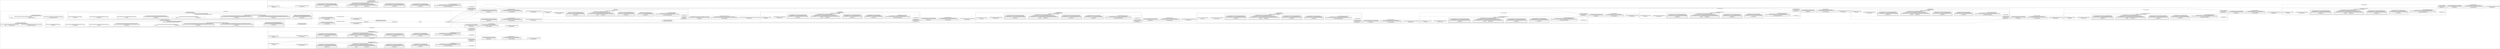 digraph {
    rankdir=LR
    subgraph cluster_0 {
        label = ""
        subgraph cluster_1 {
            label = "Load Datastore snapshot"
            subgraph cluster_2 {
                label = "Load Datastore snapshot/Get export file patterns"
                subgraph cluster_3 {
                    label = "Load Datastore snapshot/Get export file patterns/Read(CreateSource)"
                    4 [label="Impulse"]
                    subgraph cluster_5 {
                        label = "Load Datastore snapshot/Get export file patterns/Read(CreateSource)/ParDo(OutputSingleSource)"
                        6 [label="ParMultiDo(OutputSingleSource)"]
                        4 -> 6 [style=solid label=""]
                    }
                    subgraph cluster_7 {
                        label = "Load Datastore snapshot/Get export file patterns/Read(CreateSource)/ParDo(BoundedSourceAsSDFWrapper)"
                        8 [label="ParMultiDo(BoundedSourceAsSDFWrapper)"]
                        6 -> 8 [style=solid label=""]
                    }
                }
            }
            subgraph cluster_9 {
                label = "Load Datastore snapshot/Find export files"
                subgraph cluster_10 {
                    label = "Load Datastore snapshot/Find export files/FileIO.MatchAll"
                    subgraph cluster_11 {
                        label = "Load Datastore snapshot/Find export files/FileIO.MatchAll/Match filepatterns"
                        12 [label="ParMultiDo(Match)"]
                        8 -> 12 [style=solid label=""]
                    }
                    subgraph cluster_13 {
                        label = "Load Datastore snapshot/Find export files/FileIO.MatchAll/Reshuffle.ViaRandomKey"
                        subgraph cluster_14 {
                            label = "Load Datastore snapshot/Find export files/FileIO.MatchAll/Reshuffle.ViaRandomKey/Pair with random key"
                            15 [label="ParMultiDo(AssignShard)"]
                            12 -> 15 [style=solid label=""]
                        }
                        subgraph cluster_16 {
                            label = "Load Datastore snapshot/Find export files/FileIO.MatchAll/Reshuffle.ViaRandomKey/Reshuffle"
                            subgraph cluster_17 {
                                label = "Load Datastore snapshot/Find export files/FileIO.MatchAll/Reshuffle.ViaRandomKey/Reshuffle/Window.Into()"
                                18 [label="Window.Assign"]
                                15 -> 18 [style=solid label=""]
                            }
                            subgraph cluster_19 {
                                label = "Load Datastore snapshot/Find export files/FileIO.MatchAll/Reshuffle.ViaRandomKey/Reshuffle/ReifyOriginalTimestamps"
                                subgraph cluster_20 {
                                    label = "Load Datastore snapshot/Find export files/FileIO.MatchAll/Reshuffle.ViaRandomKey/Reshuffle/ReifyOriginalTimestamps/ParDo(Anonymous)"
                                    21 [label="ParMultiDo(Anonymous)"]
                                    18 -> 21 [style=solid label=""]
                                }
                            }
                            22 [label="GroupByKey"]
                            21 -> 22 [style=solid label=""]
                            subgraph cluster_23 {
                                label = "Load Datastore snapshot/Find export files/FileIO.MatchAll/Reshuffle.ViaRandomKey/Reshuffle/ExpandIterable"
                                24 [label="ParMultiDo(Anonymous)"]
                                22 -> 24 [style=solid label=""]
                            }
                            subgraph cluster_25 {
                                label = "Load Datastore snapshot/Find export files/FileIO.MatchAll/Reshuffle.ViaRandomKey/Reshuffle/RestoreOriginalTimestamps"
                                subgraph cluster_26 {
                                    label = "Load Datastore snapshot/Find export files/FileIO.MatchAll/Reshuffle.ViaRandomKey/Reshuffle/RestoreOriginalTimestamps/ReifyTimestamps.RemoveWildcard"
                                    subgraph cluster_27 {
                                        label = "Load Datastore snapshot/Find export files/FileIO.MatchAll/Reshuffle.ViaRandomKey/Reshuffle/RestoreOriginalTimestamps/ReifyTimestamps.RemoveWildcard/ParDo(Anonymous)"
                                        28 [label="ParMultiDo(Anonymous)"]
                                        24 -> 28 [style=solid label=""]
                                    }
                                }
                                subgraph cluster_29 {
                                    label = "Load Datastore snapshot/Find export files/FileIO.MatchAll/Reshuffle.ViaRandomKey/Reshuffle/RestoreOriginalTimestamps/Reify.ExtractTimestampsFromValues"
                                    subgraph cluster_30 {
                                        label = "Load Datastore snapshot/Find export files/FileIO.MatchAll/Reshuffle.ViaRandomKey/Reshuffle/RestoreOriginalTimestamps/Reify.ExtractTimestampsFromValues/ParDo(Anonymous)"
                                        31 [label="ParMultiDo(Anonymous)"]
                                        28 -> 31 [style=solid label=""]
                                    }
                                }
                            }
                        }
                        subgraph cluster_32 {
                            label = "Load Datastore snapshot/Find export files/FileIO.MatchAll/Reshuffle.ViaRandomKey/Values"
                            subgraph cluster_33 {
                                label = "Load Datastore snapshot/Find export files/FileIO.MatchAll/Reshuffle.ViaRandomKey/Values/Values"
                                subgraph cluster_34 {
                                    label = "Load Datastore snapshot/Find export files/FileIO.MatchAll/Reshuffle.ViaRandomKey/Values/Values/Map"
                                    35 [label="ParMultiDo(Anonymous)"]
                                    31 -> 35 [style=solid label=""]
                                }
                            }
                        }
                    }
                }
            }
            subgraph cluster_36 {
                label = "Load Datastore snapshot/Load export data"
                subgraph cluster_37 {
                    label = "Load Datastore snapshot/Load export data/FileIO.ReadMatches"
                    subgraph cluster_38 {
                        label = "Load Datastore snapshot/Load export data/FileIO.ReadMatches/ParDo(ToReadableFile)"
                        39 [label="ParMultiDo(ToReadableFile)"]
                        35 -> 39 [style=solid label=""]
                    }
                }
                subgraph cluster_40 {
                    label = "Load Datastore snapshot/Load export data/BackupFileReader"
                    41 [label="ParMultiDo(BackupFileReader)"]
                    39 -> 41 [style=solid label=""]
                }
            }
            subgraph cluster_42 {
                label = "Load Datastore snapshot/Get commitlog file patterns"
                subgraph cluster_43 {
                    label = "Load Datastore snapshot/Get commitlog file patterns/Read(CreateSource)"
                    44 [label="Impulse"]
                    subgraph cluster_45 {
                        label = "Load Datastore snapshot/Get commitlog file patterns/Read(CreateSource)/ParDo(OutputSingleSource)"
                        46 [label="ParMultiDo(OutputSingleSource)"]
                        44 -> 46 [style=solid label=""]
                    }
                    subgraph cluster_47 {
                        label = "Load Datastore snapshot/Get commitlog file patterns/Read(CreateSource)/ParDo(BoundedSourceAsSDFWrapper)"
                        48 [label="ParMultiDo(BoundedSourceAsSDFWrapper)"]
                        46 -> 48 [style=solid label=""]
                    }
                }
            }
            subgraph cluster_49 {
                label = "Load Datastore snapshot/Find commitlog files"
                subgraph cluster_50 {
                    label = "Load Datastore snapshot/Find commitlog files/FileIO.MatchAll"
                    subgraph cluster_51 {
                        label = "Load Datastore snapshot/Find commitlog files/FileIO.MatchAll/Match filepatterns"
                        52 [label="ParMultiDo(Match)"]
                        48 -> 52 [style=solid label=""]
                    }
                    subgraph cluster_53 {
                        label = "Load Datastore snapshot/Find commitlog files/FileIO.MatchAll/Reshuffle.ViaRandomKey"
                        subgraph cluster_54 {
                            label = "Load Datastore snapshot/Find commitlog files/FileIO.MatchAll/Reshuffle.ViaRandomKey/Pair with random key"
                            55 [label="ParMultiDo(AssignShard)"]
                            52 -> 55 [style=solid label=""]
                        }
                        subgraph cluster_56 {
                            label = "Load Datastore snapshot/Find commitlog files/FileIO.MatchAll/Reshuffle.ViaRandomKey/Reshuffle"
                            subgraph cluster_57 {
                                label = "Load Datastore snapshot/Find commitlog files/FileIO.MatchAll/Reshuffle.ViaRandomKey/Reshuffle/Window.Into()"
                                58 [label="Window.Assign"]
                                55 -> 58 [style=solid label=""]
                            }
                            subgraph cluster_59 {
                                label = "Load Datastore snapshot/Find commitlog files/FileIO.MatchAll/Reshuffle.ViaRandomKey/Reshuffle/ReifyOriginalTimestamps"
                                subgraph cluster_60 {
                                    label = "Load Datastore snapshot/Find commitlog files/FileIO.MatchAll/Reshuffle.ViaRandomKey/Reshuffle/ReifyOriginalTimestamps/ParDo(Anonymous)"
                                    61 [label="ParMultiDo(Anonymous)"]
                                    58 -> 61 [style=solid label=""]
                                }
                            }
                            62 [label="GroupByKey"]
                            61 -> 62 [style=solid label=""]
                            subgraph cluster_63 {
                                label = "Load Datastore snapshot/Find commitlog files/FileIO.MatchAll/Reshuffle.ViaRandomKey/Reshuffle/ExpandIterable"
                                64 [label="ParMultiDo(Anonymous)"]
                                62 -> 64 [style=solid label=""]
                            }
                            subgraph cluster_65 {
                                label = "Load Datastore snapshot/Find commitlog files/FileIO.MatchAll/Reshuffle.ViaRandomKey/Reshuffle/RestoreOriginalTimestamps"
                                subgraph cluster_66 {
                                    label = "Load Datastore snapshot/Find commitlog files/FileIO.MatchAll/Reshuffle.ViaRandomKey/Reshuffle/RestoreOriginalTimestamps/ReifyTimestamps.RemoveWildcard"
                                    subgraph cluster_67 {
                                        label = "Load Datastore snapshot/Find commitlog files/FileIO.MatchAll/Reshuffle.ViaRandomKey/Reshuffle/RestoreOriginalTimestamps/ReifyTimestamps.RemoveWildcard/ParDo(Anonymous)"
                                        68 [label="ParMultiDo(Anonymous)"]
                                        64 -> 68 [style=solid label=""]
                                    }
                                }
                                subgraph cluster_69 {
                                    label = "Load Datastore snapshot/Find commitlog files/FileIO.MatchAll/Reshuffle.ViaRandomKey/Reshuffle/RestoreOriginalTimestamps/Reify.ExtractTimestampsFromValues"
                                    subgraph cluster_70 {
                                        label = "Load Datastore snapshot/Find commitlog files/FileIO.MatchAll/Reshuffle.ViaRandomKey/Reshuffle/RestoreOriginalTimestamps/Reify.ExtractTimestampsFromValues/ParDo(Anonymous)"
                                        71 [label="ParMultiDo(Anonymous)"]
                                        68 -> 71 [style=solid label=""]
                                    }
                                }
                            }
                        }
                        subgraph cluster_72 {
                            label = "Load Datastore snapshot/Find commitlog files/FileIO.MatchAll/Reshuffle.ViaRandomKey/Values"
                            subgraph cluster_73 {
                                label = "Load Datastore snapshot/Find commitlog files/FileIO.MatchAll/Reshuffle.ViaRandomKey/Values/Values"
                                subgraph cluster_74 {
                                    label = "Load Datastore snapshot/Find commitlog files/FileIO.MatchAll/Reshuffle.ViaRandomKey/Values/Values/Map"
                                    75 [label="ParMultiDo(Anonymous)"]
                                    71 -> 75 [style=solid label=""]
                                }
                            }
                        }
                    }
                }
            }
            subgraph cluster_76 {
                label = "Load Datastore snapshot/Filter commitLog by time"
                77 [label="ParMultiDo(FilterCommitLogFileByTime)"]
                75 -> 77 [style=solid label=""]
            }
            subgraph cluster_78 {
                label = "Load Datastore snapshot/Load commitlog data"
                subgraph cluster_79 {
                    label = "Load Datastore snapshot/Load commitlog data/FileIO.ReadMatches"
                    subgraph cluster_80 {
                        label = "Load Datastore snapshot/Load commitlog data/FileIO.ReadMatches/ParDo(ToReadableFile)"
                        81 [label="ParMultiDo(ToReadableFile)"]
                        77 -> 81 [style=solid label=""]
                    }
                }
                subgraph cluster_82 {
                    label = "Load Datastore snapshot/Load commitlog data/BackupFileReader"
                    83 [label="ParMultiDo(BackupFileReader)"]
                    81 -> 83 [style=solid label=""]
                }
            }
            84 [label="Flatten.PCollections"]
            41 -> 84 [style=solid label=""]
            83 -> 84 [style=solid label=""]
            subgraph cluster_85 {
                label = "Load Datastore snapshot/Key entities by Datastore Keys"
                subgraph cluster_86 {
                    label = "Load Datastore snapshot/Key entities by Datastore Keys/Map"
                    87 [label="ParMultiDo(Anonymous)"]
                    84 -> 87 [style=solid label=""]
                }
            }
            88 [label="GroupByKey"]
            87 -> 88 [style=solid label=""]
            89 [label="ParMultiDo(Anonymous)"]
            88 -> 89 [style=solid label=""]
        }
        subgraph cluster_90 {
            label = "Write to sql: Transforms:Registry"
            subgraph cluster_91 {
                label = "Write to sql: Transforms:Registry/Shard data for Transforms:Registry"
                subgraph cluster_92 {
                    label = "Write to sql: Transforms:Registry/Shard data for Transforms:Registry/Map"
                    93 [label="ParMultiDo(Anonymous)"]
                    89 -> 93 [style=solid label=""]
                }
            }
            subgraph cluster_94 {
                label = "Write to sql: Transforms:Registry/Batch output by shard Transforms:Registry"
                subgraph cluster_95 {
                    label = "Write to sql: Transforms:Registry/Batch output by shard Transforms:Registry/ParDo(GroupIntoBatches)"
                    96 [label="ParMultiDo(GroupIntoBatches)"]
                    93 -> 96 [style=solid label=""]
                }
            }
            subgraph cluster_97 {
                label = "Write to sql: Transforms:Registry/Write in batch for Transforms:Registry"
                98 [label="ParMultiDo(SqlBatchWriter)"]
                96 -> 98 [style=solid label=""]
            }
        }
        subgraph cluster_99 {
            label = "Wait on Transforms:Registry"
            subgraph cluster_100 {
                label = "Wait on Transforms:Registry/To wait view 0"
                subgraph cluster_101 {
                    label = "Wait on Transforms:Registry/To wait view 0/Window.Into()"
                    102 [label="Flatten.PCollections"]
                    98 -> 102 [style=solid label=""]
                }
                subgraph cluster_103 {
                    label = "Wait on Transforms:Registry/To wait view 0/ParDo(CollectWindows)"
                    104 [label="ParMultiDo(CollectWindows)"]
                    102 -> 104 [style=solid label=""]
                }
                subgraph cluster_105 {
                    label = "Wait on Transforms:Registry/To wait view 0/Sample.Any"
                    subgraph cluster_106 {
                        label = "Wait on Transforms:Registry/To wait view 0/Sample.Any/Combine.globally(SampleAny)"
                        subgraph cluster_107 {
                            label = "Wait on Transforms:Registry/To wait view 0/Sample.Any/Combine.globally(SampleAny)/WithKeys"
                            subgraph cluster_108 {
                                label = "Wait on Transforms:Registry/To wait view 0/Sample.Any/Combine.globally(SampleAny)/WithKeys/AddKeys"
                                subgraph cluster_109 {
                                    label = "Wait on Transforms:Registry/To wait view 0/Sample.Any/Combine.globally(SampleAny)/WithKeys/AddKeys/Map"
                                    110 [label="ParMultiDo(Anonymous)"]
                                    104 -> 110 [style=solid label=""]
                                }
                            }
                        }
                        subgraph cluster_111 {
                            label = "Wait on Transforms:Registry/To wait view 0/Sample.Any/Combine.globally(SampleAny)/Combine.perKey(SampleAny)"
                            112 [label="GroupByKey"]
                            110 -> 112 [style=solid label=""]
                            subgraph cluster_113 {
                                label = "Wait on Transforms:Registry/To wait view 0/Sample.Any/Combine.globally(SampleAny)/Combine.perKey(SampleAny)/Combine.GroupedValues"
                                subgraph cluster_114 {
                                    label = "Wait on Transforms:Registry/To wait view 0/Sample.Any/Combine.globally(SampleAny)/Combine.perKey(SampleAny)/Combine.GroupedValues/ParDo(Anonymous)"
                                    115 [label="ParMultiDo(Anonymous)"]
                                    112 -> 115 [style=solid label=""]
                                }
                            }
                        }
                        subgraph cluster_116 {
                            label = "Wait on Transforms:Registry/To wait view 0/Sample.Any/Combine.globally(SampleAny)/Values"
                            subgraph cluster_117 {
                                label = "Wait on Transforms:Registry/To wait view 0/Sample.Any/Combine.globally(SampleAny)/Values/Values"
                                subgraph cluster_118 {
                                    label = "Wait on Transforms:Registry/To wait view 0/Sample.Any/Combine.globally(SampleAny)/Values/Values/Map"
                                    119 [label="ParMultiDo(Anonymous)"]
                                    115 -> 119 [style=solid label=""]
                                }
                            }
                        }
                    }
                    subgraph cluster_120 {
                        label = "Wait on Transforms:Registry/To wait view 0/Sample.Any/Flatten.Iterables"
                        subgraph cluster_121 {
                            label = "Wait on Transforms:Registry/To wait view 0/Sample.Any/Flatten.Iterables/FlattenIterables"
                            subgraph cluster_122 {
                                label = "Wait on Transforms:Registry/To wait view 0/Sample.Any/Flatten.Iterables/FlattenIterables/FlatMap"
                                123 [label="ParMultiDo(Anonymous)"]
                                119 -> 123 [style=solid label=""]
                            }
                        }
                    }
                }
                subgraph cluster_124 {
                    label = "Wait on Transforms:Registry/To wait view 0/View.AsList"
                    subgraph cluster_125 {
                        label = "Wait on Transforms:Registry/To wait view 0/View.AsList/View.VoidKeyToMultimapMaterialization"
                        subgraph cluster_126 {
                            label = "Wait on Transforms:Registry/To wait view 0/View.AsList/View.VoidKeyToMultimapMaterialization/ParDo(VoidKeyToMultimapMaterialization)"
                            127 [label="ParMultiDo(VoidKeyToMultimapMaterialization)"]
                            123 -> 127 [style=solid label=""]
                        }
                    }
                    128 [label="View.CreatePCollectionView"]
                    127 -> 128 [style=solid label=""]
                }
            }
            subgraph cluster_129 {
                label = "Wait on Transforms:Registry/Wait"
                subgraph cluster_130 {
                    label = "Wait on Transforms:Registry/Wait/Map"
                    131 [label="ParMultiDo(Anonymous)"]
                    89 -> 131 [style=solid label=""]
                    127 -> 131 [style=dashed label=""]
                }
            }
        }
        subgraph cluster_132 {
            label = "Write to sql: Transforms:Registrar"
            subgraph cluster_133 {
                label = "Write to sql: Transforms:Registrar/Shard data for Transforms:Registrar"
                subgraph cluster_134 {
                    label = "Write to sql: Transforms:Registrar/Shard data for Transforms:Registrar/Map"
                    135 [label="ParMultiDo(Anonymous)"]
                    131 -> 135 [style=solid label=""]
                }
            }
            subgraph cluster_136 {
                label = "Write to sql: Transforms:Registrar/Batch output by shard Transforms:Registrar"
                subgraph cluster_137 {
                    label = "Write to sql: Transforms:Registrar/Batch output by shard Transforms:Registrar/ParDo(GroupIntoBatches)"
                    138 [label="ParMultiDo(GroupIntoBatches)"]
                    135 -> 138 [style=solid label=""]
                }
            }
            subgraph cluster_139 {
                label = "Write to sql: Transforms:Registrar/Write in batch for Transforms:Registrar"
                140 [label="ParMultiDo(SqlBatchWriter)"]
                138 -> 140 [style=solid label=""]
            }
        }
        subgraph cluster_141 {
            label = "Wait on Transforms:Registrar"
            subgraph cluster_142 {
                label = "Wait on Transforms:Registrar/To wait view 0"
                subgraph cluster_143 {
                    label = "Wait on Transforms:Registrar/To wait view 0/Window.Into()"
                    144 [label="Flatten.PCollections"]
                    140 -> 144 [style=solid label=""]
                }
                subgraph cluster_145 {
                    label = "Wait on Transforms:Registrar/To wait view 0/ParDo(CollectWindows)"
                    146 [label="ParMultiDo(CollectWindows)"]
                    144 -> 146 [style=solid label=""]
                }
                subgraph cluster_147 {
                    label = "Wait on Transforms:Registrar/To wait view 0/Sample.Any"
                    subgraph cluster_148 {
                        label = "Wait on Transforms:Registrar/To wait view 0/Sample.Any/Combine.globally(SampleAny)"
                        subgraph cluster_149 {
                            label = "Wait on Transforms:Registrar/To wait view 0/Sample.Any/Combine.globally(SampleAny)/WithKeys"
                            subgraph cluster_150 {
                                label = "Wait on Transforms:Registrar/To wait view 0/Sample.Any/Combine.globally(SampleAny)/WithKeys/AddKeys"
                                subgraph cluster_151 {
                                    label = "Wait on Transforms:Registrar/To wait view 0/Sample.Any/Combine.globally(SampleAny)/WithKeys/AddKeys/Map"
                                    152 [label="ParMultiDo(Anonymous)"]
                                    146 -> 152 [style=solid label=""]
                                }
                            }
                        }
                        subgraph cluster_153 {
                            label = "Wait on Transforms:Registrar/To wait view 0/Sample.Any/Combine.globally(SampleAny)/Combine.perKey(SampleAny)"
                            154 [label="GroupByKey"]
                            152 -> 154 [style=solid label=""]
                            subgraph cluster_155 {
                                label = "Wait on Transforms:Registrar/To wait view 0/Sample.Any/Combine.globally(SampleAny)/Combine.perKey(SampleAny)/Combine.GroupedValues"
                                subgraph cluster_156 {
                                    label = "Wait on Transforms:Registrar/To wait view 0/Sample.Any/Combine.globally(SampleAny)/Combine.perKey(SampleAny)/Combine.GroupedValues/ParDo(Anonymous)"
                                    157 [label="ParMultiDo(Anonymous)"]
                                    154 -> 157 [style=solid label=""]
                                }
                            }
                        }
                        subgraph cluster_158 {
                            label = "Wait on Transforms:Registrar/To wait view 0/Sample.Any/Combine.globally(SampleAny)/Values"
                            subgraph cluster_159 {
                                label = "Wait on Transforms:Registrar/To wait view 0/Sample.Any/Combine.globally(SampleAny)/Values/Values"
                                subgraph cluster_160 {
                                    label = "Wait on Transforms:Registrar/To wait view 0/Sample.Any/Combine.globally(SampleAny)/Values/Values/Map"
                                    161 [label="ParMultiDo(Anonymous)"]
                                    157 -> 161 [style=solid label=""]
                                }
                            }
                        }
                    }
                    subgraph cluster_162 {
                        label = "Wait on Transforms:Registrar/To wait view 0/Sample.Any/Flatten.Iterables"
                        subgraph cluster_163 {
                            label = "Wait on Transforms:Registrar/To wait view 0/Sample.Any/Flatten.Iterables/FlattenIterables"
                            subgraph cluster_164 {
                                label = "Wait on Transforms:Registrar/To wait view 0/Sample.Any/Flatten.Iterables/FlattenIterables/FlatMap"
                                165 [label="ParMultiDo(Anonymous)"]
                                161 -> 165 [style=solid label=""]
                            }
                        }
                    }
                }
                subgraph cluster_166 {
                    label = "Wait on Transforms:Registrar/To wait view 0/View.AsList"
                    subgraph cluster_167 {
                        label = "Wait on Transforms:Registrar/To wait view 0/View.AsList/View.VoidKeyToMultimapMaterialization"
                        subgraph cluster_168 {
                            label = "Wait on Transforms:Registrar/To wait view 0/View.AsList/View.VoidKeyToMultimapMaterialization/ParDo(VoidKeyToMultimapMaterialization)"
                            169 [label="ParMultiDo(VoidKeyToMultimapMaterialization)"]
                            165 -> 169 [style=solid label=""]
                        }
                    }
                    170 [label="View.CreatePCollectionView"]
                    169 -> 170 [style=solid label=""]
                }
            }
            subgraph cluster_171 {
                label = "Wait on Transforms:Registrar/Wait"
                subgraph cluster_172 {
                    label = "Wait on Transforms:Registrar/Wait/Map"
                    173 [label="ParMultiDo(Anonymous)"]
                    89 -> 173 [style=solid label=""]
                    169 -> 173 [style=dashed label=""]
                }
            }
        }
        subgraph cluster_174 {
            label = "Write to sql: Transforms:ContactResource"
            subgraph cluster_175 {
                label = "Write to sql: Transforms:ContactResource/Shard data for Transforms:ContactResource"
                subgraph cluster_176 {
                    label = "Write to sql: Transforms:ContactResource/Shard data for Transforms:ContactResource/Map"
                    177 [label="ParMultiDo(Anonymous)"]
                    173 -> 177 [style=solid label=""]
                }
            }
            subgraph cluster_178 {
                label = "Write to sql: Transforms:ContactResource/Batch output by shard Transforms:ContactResource"
                subgraph cluster_179 {
                    label = "Write to sql: Transforms:ContactResource/Batch output by shard Transforms:ContactResource/ParDo(GroupIntoBatches)"
                    180 [label="ParMultiDo(GroupIntoBatches)"]
                    177 -> 180 [style=solid label=""]
                }
            }
            subgraph cluster_181 {
                label = "Write to sql: Transforms:ContactResource/Write in batch for Transforms:ContactResource"
                182 [label="ParMultiDo(SqlBatchWriter)"]
                180 -> 182 [style=solid label=""]
            }
        }
        subgraph cluster_183 {
            label = "Wait on Transforms:ContactResource"
            subgraph cluster_184 {
                label = "Wait on Transforms:ContactResource/To wait view 0"
                subgraph cluster_185 {
                    label = "Wait on Transforms:ContactResource/To wait view 0/Window.Into()"
                    186 [label="Flatten.PCollections"]
                    182 -> 186 [style=solid label=""]
                }
                subgraph cluster_187 {
                    label = "Wait on Transforms:ContactResource/To wait view 0/ParDo(CollectWindows)"
                    188 [label="ParMultiDo(CollectWindows)"]
                    186 -> 188 [style=solid label=""]
                }
                subgraph cluster_189 {
                    label = "Wait on Transforms:ContactResource/To wait view 0/Sample.Any"
                    subgraph cluster_190 {
                        label = "Wait on Transforms:ContactResource/To wait view 0/Sample.Any/Combine.globally(SampleAny)"
                        subgraph cluster_191 {
                            label = "Wait on Transforms:ContactResource/To wait view 0/Sample.Any/Combine.globally(SampleAny)/WithKeys"
                            subgraph cluster_192 {
                                label = "Wait on Transforms:ContactResource/To wait view 0/Sample.Any/Combine.globally(SampleAny)/WithKeys/AddKeys"
                                subgraph cluster_193 {
                                    label = "Wait on Transforms:ContactResource/To wait view 0/Sample.Any/Combine.globally(SampleAny)/WithKeys/AddKeys/Map"
                                    194 [label="ParMultiDo(Anonymous)"]
                                    188 -> 194 [style=solid label=""]
                                }
                            }
                        }
                        subgraph cluster_195 {
                            label = "Wait on Transforms:ContactResource/To wait view 0/Sample.Any/Combine.globally(SampleAny)/Combine.perKey(SampleAny)"
                            196 [label="GroupByKey"]
                            194 -> 196 [style=solid label=""]
                            subgraph cluster_197 {
                                label = "Wait on Transforms:ContactResource/To wait view 0/Sample.Any/Combine.globally(SampleAny)/Combine.perKey(SampleAny)/Combine.GroupedValues"
                                subgraph cluster_198 {
                                    label = "Wait on Transforms:ContactResource/To wait view 0/Sample.Any/Combine.globally(SampleAny)/Combine.perKey(SampleAny)/Combine.GroupedValues/ParDo(Anonymous)"
                                    199 [label="ParMultiDo(Anonymous)"]
                                    196 -> 199 [style=solid label=""]
                                }
                            }
                        }
                        subgraph cluster_200 {
                            label = "Wait on Transforms:ContactResource/To wait view 0/Sample.Any/Combine.globally(SampleAny)/Values"
                            subgraph cluster_201 {
                                label = "Wait on Transforms:ContactResource/To wait view 0/Sample.Any/Combine.globally(SampleAny)/Values/Values"
                                subgraph cluster_202 {
                                    label = "Wait on Transforms:ContactResource/To wait view 0/Sample.Any/Combine.globally(SampleAny)/Values/Values/Map"
                                    203 [label="ParMultiDo(Anonymous)"]
                                    199 -> 203 [style=solid label=""]
                                }
                            }
                        }
                    }
                    subgraph cluster_204 {
                        label = "Wait on Transforms:ContactResource/To wait view 0/Sample.Any/Flatten.Iterables"
                        subgraph cluster_205 {
                            label = "Wait on Transforms:ContactResource/To wait view 0/Sample.Any/Flatten.Iterables/FlattenIterables"
                            subgraph cluster_206 {
                                label = "Wait on Transforms:ContactResource/To wait view 0/Sample.Any/Flatten.Iterables/FlattenIterables/FlatMap"
                                207 [label="ParMultiDo(Anonymous)"]
                                203 -> 207 [style=solid label=""]
                            }
                        }
                    }
                }
                subgraph cluster_208 {
                    label = "Wait on Transforms:ContactResource/To wait view 0/View.AsList"
                    subgraph cluster_209 {
                        label = "Wait on Transforms:ContactResource/To wait view 0/View.AsList/View.VoidKeyToMultimapMaterialization"
                        subgraph cluster_210 {
                            label = "Wait on Transforms:ContactResource/To wait view 0/View.AsList/View.VoidKeyToMultimapMaterialization/ParDo(VoidKeyToMultimapMaterialization)"
                            211 [label="ParMultiDo(VoidKeyToMultimapMaterialization)"]
                            207 -> 211 [style=solid label=""]
                        }
                    }
                    212 [label="View.CreatePCollectionView"]
                    211 -> 212 [style=solid label=""]
                }
            }
            subgraph cluster_213 {
                label = "Wait on Transforms:ContactResource/Wait"
                subgraph cluster_214 {
                    label = "Wait on Transforms:ContactResource/Wait/Map"
                    215 [label="ParMultiDo(Anonymous)"]
                    89 -> 215 [style=solid label=""]
                    211 -> 215 [style=dashed label=""]
                }
            }
        }
        subgraph cluster_216 {
            label = "Write to sql: Transforms:RegistrarContact"
            subgraph cluster_217 {
                label = "Write to sql: Transforms:RegistrarContact/Shard data for Transforms:RegistrarContact"
                subgraph cluster_218 {
                    label = "Write to sql: Transforms:RegistrarContact/Shard data for Transforms:RegistrarContact/Map"
                    219 [label="ParMultiDo(Anonymous)"]
                    215 -> 219 [style=solid label=""]
                }
            }
            subgraph cluster_220 {
                label = "Write to sql: Transforms:RegistrarContact/Batch output by shard Transforms:RegistrarContact"
                subgraph cluster_221 {
                    label = "Write to sql: Transforms:RegistrarContact/Batch output by shard Transforms:RegistrarContact/ParDo(GroupIntoBatches)"
                    222 [label="ParMultiDo(GroupIntoBatches)"]
                    219 -> 222 [style=solid label=""]
                }
            }
            subgraph cluster_223 {
                label = "Write to sql: Transforms:RegistrarContact/Write in batch for Transforms:RegistrarContact"
                224 [label="ParMultiDo(SqlBatchWriter)"]
                222 -> 224 [style=solid label=""]
            }
        }
        subgraph cluster_225 {
            label = "Remove circular foreign keys from DomainBase"
            226 [label="ParMultiDo(RemoveDomainBaseForeignKeys)"]
            89 -> 226 [style=solid label=""]
        }
        subgraph cluster_227 {
            label = "Wait on phase one"
            subgraph cluster_228 {
                label = "Wait on phase one/To wait view 0"
                subgraph cluster_229 {
                    label = "Wait on phase one/To wait view 0/Window.Into()"
                    230 [label="Flatten.PCollections"]
                    224 -> 230 [style=solid label=""]
                }
                subgraph cluster_231 {
                    label = "Wait on phase one/To wait view 0/ParDo(CollectWindows)"
                    232 [label="ParMultiDo(CollectWindows)"]
                    230 -> 232 [style=solid label=""]
                }
                subgraph cluster_233 {
                    label = "Wait on phase one/To wait view 0/Sample.Any"
                    subgraph cluster_234 {
                        label = "Wait on phase one/To wait view 0/Sample.Any/Combine.globally(SampleAny)"
                        subgraph cluster_235 {
                            label = "Wait on phase one/To wait view 0/Sample.Any/Combine.globally(SampleAny)/WithKeys"
                            subgraph cluster_236 {
                                label = "Wait on phase one/To wait view 0/Sample.Any/Combine.globally(SampleAny)/WithKeys/AddKeys"
                                subgraph cluster_237 {
                                    label = "Wait on phase one/To wait view 0/Sample.Any/Combine.globally(SampleAny)/WithKeys/AddKeys/Map"
                                    238 [label="ParMultiDo(Anonymous)"]
                                    232 -> 238 [style=solid label=""]
                                }
                            }
                        }
                        subgraph cluster_239 {
                            label = "Wait on phase one/To wait view 0/Sample.Any/Combine.globally(SampleAny)/Combine.perKey(SampleAny)"
                            240 [label="GroupByKey"]
                            238 -> 240 [style=solid label=""]
                            subgraph cluster_241 {
                                label = "Wait on phase one/To wait view 0/Sample.Any/Combine.globally(SampleAny)/Combine.perKey(SampleAny)/Combine.GroupedValues"
                                subgraph cluster_242 {
                                    label = "Wait on phase one/To wait view 0/Sample.Any/Combine.globally(SampleAny)/Combine.perKey(SampleAny)/Combine.GroupedValues/ParDo(Anonymous)"
                                    243 [label="ParMultiDo(Anonymous)"]
                                    240 -> 243 [style=solid label=""]
                                }
                            }
                        }
                        subgraph cluster_244 {
                            label = "Wait on phase one/To wait view 0/Sample.Any/Combine.globally(SampleAny)/Values"
                            subgraph cluster_245 {
                                label = "Wait on phase one/To wait view 0/Sample.Any/Combine.globally(SampleAny)/Values/Values"
                                subgraph cluster_246 {
                                    label = "Wait on phase one/To wait view 0/Sample.Any/Combine.globally(SampleAny)/Values/Values/Map"
                                    247 [label="ParMultiDo(Anonymous)"]
                                    243 -> 247 [style=solid label=""]
                                }
                            }
                        }
                    }
                    subgraph cluster_248 {
                        label = "Wait on phase one/To wait view 0/Sample.Any/Flatten.Iterables"
                        subgraph cluster_249 {
                            label = "Wait on phase one/To wait view 0/Sample.Any/Flatten.Iterables/FlattenIterables"
                            subgraph cluster_250 {
                                label = "Wait on phase one/To wait view 0/Sample.Any/Flatten.Iterables/FlattenIterables/FlatMap"
                                251 [label="ParMultiDo(Anonymous)"]
                                247 -> 251 [style=solid label=""]
                            }
                        }
                    }
                }
                subgraph cluster_252 {
                    label = "Wait on phase one/To wait view 0/View.AsList"
                    subgraph cluster_253 {
                        label = "Wait on phase one/To wait view 0/View.AsList/View.VoidKeyToMultimapMaterialization"
                        subgraph cluster_254 {
                            label = "Wait on phase one/To wait view 0/View.AsList/View.VoidKeyToMultimapMaterialization/ParDo(VoidKeyToMultimapMaterialization)"
                            255 [label="ParMultiDo(VoidKeyToMultimapMaterialization)"]
                            251 -> 255 [style=solid label=""]
                        }
                    }
                    256 [label="View.CreatePCollectionView"]
                    255 -> 256 [style=solid label=""]
                }
            }
            subgraph cluster_257 {
                label = "Wait on phase one/Wait"
                subgraph cluster_258 {
                    label = "Wait on phase one/Wait/Map"
                    259 [label="ParMultiDo(Anonymous)"]
                    226 -> 259 [style=solid label=""]
                    255 -> 259 [style=dashed label=""]
                }
            }
        }
        subgraph cluster_260 {
            label = "Write to sql: DomainBase without circular foreign keys"
            subgraph cluster_261 {
                label = "Write to sql: DomainBase without circular foreign keys/Shard data for DomainBase without circular foreign keys"
                subgraph cluster_262 {
                    label = "Write to sql: DomainBase without circular foreign keys/Shard data for DomainBase without circular foreign keys/Map"
                    263 [label="ParMultiDo(Anonymous)"]
                    259 -> 263 [style=solid label=""]
                }
            }
            subgraph cluster_264 {
                label = "Write to sql: DomainBase without circular foreign keys/Batch output by shard DomainBase without circular foreign keys"
                subgraph cluster_265 {
                    label = "Write to sql: DomainBase without circular foreign keys/Batch output by shard DomainBase without circular foreign keys/ParDo(GroupIntoBatches)"
                    266 [label="ParMultiDo(GroupIntoBatches)"]
                    263 -> 266 [style=solid label=""]
                }
            }
            subgraph cluster_267 {
                label = "Write to sql: DomainBase without circular foreign keys/Write in batch for DomainBase without circular foreign keys"
                268 [label="ParMultiDo(SqlBatchWriter)"]
                266 -> 268 [style=solid label=""]
            }
        }
        subgraph cluster_269 {
            label = "Wait on DomainBaseNoFkeys"
            subgraph cluster_270 {
                label = "Wait on DomainBaseNoFkeys/To wait view 0"
                subgraph cluster_271 {
                    label = "Wait on DomainBaseNoFkeys/To wait view 0/Window.Into()"
                    272 [label="Flatten.PCollections"]
                    268 -> 272 [style=solid label=""]
                }
                subgraph cluster_273 {
                    label = "Wait on DomainBaseNoFkeys/To wait view 0/ParDo(CollectWindows)"
                    274 [label="ParMultiDo(CollectWindows)"]
                    272 -> 274 [style=solid label=""]
                }
                subgraph cluster_275 {
                    label = "Wait on DomainBaseNoFkeys/To wait view 0/Sample.Any"
                    subgraph cluster_276 {
                        label = "Wait on DomainBaseNoFkeys/To wait view 0/Sample.Any/Combine.globally(SampleAny)"
                        subgraph cluster_277 {
                            label = "Wait on DomainBaseNoFkeys/To wait view 0/Sample.Any/Combine.globally(SampleAny)/WithKeys"
                            subgraph cluster_278 {
                                label = "Wait on DomainBaseNoFkeys/To wait view 0/Sample.Any/Combine.globally(SampleAny)/WithKeys/AddKeys"
                                subgraph cluster_279 {
                                    label = "Wait on DomainBaseNoFkeys/To wait view 0/Sample.Any/Combine.globally(SampleAny)/WithKeys/AddKeys/Map"
                                    280 [label="ParMultiDo(Anonymous)"]
                                    274 -> 280 [style=solid label=""]
                                }
                            }
                        }
                        subgraph cluster_281 {
                            label = "Wait on DomainBaseNoFkeys/To wait view 0/Sample.Any/Combine.globally(SampleAny)/Combine.perKey(SampleAny)"
                            282 [label="GroupByKey"]
                            280 -> 282 [style=solid label=""]
                            subgraph cluster_283 {
                                label = "Wait on DomainBaseNoFkeys/To wait view 0/Sample.Any/Combine.globally(SampleAny)/Combine.perKey(SampleAny)/Combine.GroupedValues"
                                subgraph cluster_284 {
                                    label = "Wait on DomainBaseNoFkeys/To wait view 0/Sample.Any/Combine.globally(SampleAny)/Combine.perKey(SampleAny)/Combine.GroupedValues/ParDo(Anonymous)"
                                    285 [label="ParMultiDo(Anonymous)"]
                                    282 -> 285 [style=solid label=""]
                                }
                            }
                        }
                        subgraph cluster_286 {
                            label = "Wait on DomainBaseNoFkeys/To wait view 0/Sample.Any/Combine.globally(SampleAny)/Values"
                            subgraph cluster_287 {
                                label = "Wait on DomainBaseNoFkeys/To wait view 0/Sample.Any/Combine.globally(SampleAny)/Values/Values"
                                subgraph cluster_288 {
                                    label = "Wait on DomainBaseNoFkeys/To wait view 0/Sample.Any/Combine.globally(SampleAny)/Values/Values/Map"
                                    289 [label="ParMultiDo(Anonymous)"]
                                    285 -> 289 [style=solid label=""]
                                }
                            }
                        }
                    }
                    subgraph cluster_290 {
                        label = "Wait on DomainBaseNoFkeys/To wait view 0/Sample.Any/Flatten.Iterables"
                        subgraph cluster_291 {
                            label = "Wait on DomainBaseNoFkeys/To wait view 0/Sample.Any/Flatten.Iterables/FlattenIterables"
                            subgraph cluster_292 {
                                label = "Wait on DomainBaseNoFkeys/To wait view 0/Sample.Any/Flatten.Iterables/FlattenIterables/FlatMap"
                                293 [label="ParMultiDo(Anonymous)"]
                                289 -> 293 [style=solid label=""]
                            }
                        }
                    }
                }
                subgraph cluster_294 {
                    label = "Wait on DomainBaseNoFkeys/To wait view 0/View.AsList"
                    subgraph cluster_295 {
                        label = "Wait on DomainBaseNoFkeys/To wait view 0/View.AsList/View.VoidKeyToMultimapMaterialization"
                        subgraph cluster_296 {
                            label = "Wait on DomainBaseNoFkeys/To wait view 0/View.AsList/View.VoidKeyToMultimapMaterialization/ParDo(VoidKeyToMultimapMaterialization)"
                            297 [label="ParMultiDo(VoidKeyToMultimapMaterialization)"]
                            293 -> 297 [style=solid label=""]
                        }
                    }
                    298 [label="View.CreatePCollectionView"]
                    297 -> 298 [style=solid label=""]
                }
            }
            subgraph cluster_299 {
                label = "Wait on DomainBaseNoFkeys/Wait"
                subgraph cluster_300 {
                    label = "Wait on DomainBaseNoFkeys/Wait/Map"
                    301 [label="ParMultiDo(Anonymous)"]
                    89 -> 301 [style=solid label=""]
                    297 -> 301 [style=dashed label=""]
                }
            }
        }
        subgraph cluster_302 {
            label = "Write to sql: Transforms:HostResource"
            subgraph cluster_303 {
                label = "Write to sql: Transforms:HostResource/Shard data for Transforms:HostResource"
                subgraph cluster_304 {
                    label = "Write to sql: Transforms:HostResource/Shard data for Transforms:HostResource/Map"
                    305 [label="ParMultiDo(Anonymous)"]
                    301 -> 305 [style=solid label=""]
                }
            }
            subgraph cluster_306 {
                label = "Write to sql: Transforms:HostResource/Batch output by shard Transforms:HostResource"
                subgraph cluster_307 {
                    label = "Write to sql: Transforms:HostResource/Batch output by shard Transforms:HostResource/ParDo(GroupIntoBatches)"
                    308 [label="ParMultiDo(GroupIntoBatches)"]
                    305 -> 308 [style=solid label=""]
                }
            }
            subgraph cluster_309 {
                label = "Write to sql: Transforms:HostResource/Write in batch for Transforms:HostResource"
                310 [label="ParMultiDo(SqlBatchWriter)"]
                308 -> 310 [style=solid label=""]
            }
        }
        subgraph cluster_311 {
            label = "Wait on Transforms:HostResource"
            subgraph cluster_312 {
                label = "Wait on Transforms:HostResource/To wait view 0"
                subgraph cluster_313 {
                    label = "Wait on Transforms:HostResource/To wait view 0/Window.Into()"
                    314 [label="Flatten.PCollections"]
                    310 -> 314 [style=solid label=""]
                }
                subgraph cluster_315 {
                    label = "Wait on Transforms:HostResource/To wait view 0/ParDo(CollectWindows)"
                    316 [label="ParMultiDo(CollectWindows)"]
                    314 -> 316 [style=solid label=""]
                }
                subgraph cluster_317 {
                    label = "Wait on Transforms:HostResource/To wait view 0/Sample.Any"
                    subgraph cluster_318 {
                        label = "Wait on Transforms:HostResource/To wait view 0/Sample.Any/Combine.globally(SampleAny)"
                        subgraph cluster_319 {
                            label = "Wait on Transforms:HostResource/To wait view 0/Sample.Any/Combine.globally(SampleAny)/WithKeys"
                            subgraph cluster_320 {
                                label = "Wait on Transforms:HostResource/To wait view 0/Sample.Any/Combine.globally(SampleAny)/WithKeys/AddKeys"
                                subgraph cluster_321 {
                                    label = "Wait on Transforms:HostResource/To wait view 0/Sample.Any/Combine.globally(SampleAny)/WithKeys/AddKeys/Map"
                                    322 [label="ParMultiDo(Anonymous)"]
                                    316 -> 322 [style=solid label=""]
                                }
                            }
                        }
                        subgraph cluster_323 {
                            label = "Wait on Transforms:HostResource/To wait view 0/Sample.Any/Combine.globally(SampleAny)/Combine.perKey(SampleAny)"
                            324 [label="GroupByKey"]
                            322 -> 324 [style=solid label=""]
                            subgraph cluster_325 {
                                label = "Wait on Transforms:HostResource/To wait view 0/Sample.Any/Combine.globally(SampleAny)/Combine.perKey(SampleAny)/Combine.GroupedValues"
                                subgraph cluster_326 {
                                    label = "Wait on Transforms:HostResource/To wait view 0/Sample.Any/Combine.globally(SampleAny)/Combine.perKey(SampleAny)/Combine.GroupedValues/ParDo(Anonymous)"
                                    327 [label="ParMultiDo(Anonymous)"]
                                    324 -> 327 [style=solid label=""]
                                }
                            }
                        }
                        subgraph cluster_328 {
                            label = "Wait on Transforms:HostResource/To wait view 0/Sample.Any/Combine.globally(SampleAny)/Values"
                            subgraph cluster_329 {
                                label = "Wait on Transforms:HostResource/To wait view 0/Sample.Any/Combine.globally(SampleAny)/Values/Values"
                                subgraph cluster_330 {
                                    label = "Wait on Transforms:HostResource/To wait view 0/Sample.Any/Combine.globally(SampleAny)/Values/Values/Map"
                                    331 [label="ParMultiDo(Anonymous)"]
                                    327 -> 331 [style=solid label=""]
                                }
                            }
                        }
                    }
                    subgraph cluster_332 {
                        label = "Wait on Transforms:HostResource/To wait view 0/Sample.Any/Flatten.Iterables"
                        subgraph cluster_333 {
                            label = "Wait on Transforms:HostResource/To wait view 0/Sample.Any/Flatten.Iterables/FlattenIterables"
                            subgraph cluster_334 {
                                label = "Wait on Transforms:HostResource/To wait view 0/Sample.Any/Flatten.Iterables/FlattenIterables/FlatMap"
                                335 [label="ParMultiDo(Anonymous)"]
                                331 -> 335 [style=solid label=""]
                            }
                        }
                    }
                }
                subgraph cluster_336 {
                    label = "Wait on Transforms:HostResource/To wait view 0/View.AsList"
                    subgraph cluster_337 {
                        label = "Wait on Transforms:HostResource/To wait view 0/View.AsList/View.VoidKeyToMultimapMaterialization"
                        subgraph cluster_338 {
                            label = "Wait on Transforms:HostResource/To wait view 0/View.AsList/View.VoidKeyToMultimapMaterialization/ParDo(VoidKeyToMultimapMaterialization)"
                            339 [label="ParMultiDo(VoidKeyToMultimapMaterialization)"]
                            335 -> 339 [style=solid label=""]
                        }
                    }
                    340 [label="View.CreatePCollectionView"]
                    339 -> 340 [style=solid label=""]
                }
            }
            subgraph cluster_341 {
                label = "Wait on Transforms:HostResource/Wait"
                subgraph cluster_342 {
                    label = "Wait on Transforms:HostResource/Wait/Map"
                    343 [label="ParMultiDo(Anonymous)"]
                    89 -> 343 [style=solid label=""]
                    339 -> 343 [style=dashed label=""]
                }
            }
        }
        subgraph cluster_344 {
            label = "Write to sql: Transforms:HistoryEntry"
            subgraph cluster_345 {
                label = "Write to sql: Transforms:HistoryEntry/Shard data for Transforms:HistoryEntry"
                subgraph cluster_346 {
                    label = "Write to sql: Transforms:HistoryEntry/Shard data for Transforms:HistoryEntry/Map"
                    347 [label="ParMultiDo(Anonymous)"]
                    343 -> 347 [style=solid label=""]
                }
            }
            subgraph cluster_348 {
                label = "Write to sql: Transforms:HistoryEntry/Batch output by shard Transforms:HistoryEntry"
                subgraph cluster_349 {
                    label = "Write to sql: Transforms:HistoryEntry/Batch output by shard Transforms:HistoryEntry/ParDo(GroupIntoBatches)"
                    350 [label="ParMultiDo(GroupIntoBatches)"]
                    347 -> 350 [style=solid label=""]
                }
            }
            subgraph cluster_351 {
                label = "Write to sql: Transforms:HistoryEntry/Write in batch for Transforms:HistoryEntry"
                352 [label="ParMultiDo(SqlBatchWriter)"]
                350 -> 352 [style=solid label=""]
            }
        }
        subgraph cluster_353 {
            label = "Wait on Transforms:HistoryEntry"
            subgraph cluster_354 {
                label = "Wait on Transforms:HistoryEntry/To wait view 0"
                subgraph cluster_355 {
                    label = "Wait on Transforms:HistoryEntry/To wait view 0/Window.Into()"
                    356 [label="Flatten.PCollections"]
                    352 -> 356 [style=solid label=""]
                }
                subgraph cluster_357 {
                    label = "Wait on Transforms:HistoryEntry/To wait view 0/ParDo(CollectWindows)"
                    358 [label="ParMultiDo(CollectWindows)"]
                    356 -> 358 [style=solid label=""]
                }
                subgraph cluster_359 {
                    label = "Wait on Transforms:HistoryEntry/To wait view 0/Sample.Any"
                    subgraph cluster_360 {
                        label = "Wait on Transforms:HistoryEntry/To wait view 0/Sample.Any/Combine.globally(SampleAny)"
                        subgraph cluster_361 {
                            label = "Wait on Transforms:HistoryEntry/To wait view 0/Sample.Any/Combine.globally(SampleAny)/WithKeys"
                            subgraph cluster_362 {
                                label = "Wait on Transforms:HistoryEntry/To wait view 0/Sample.Any/Combine.globally(SampleAny)/WithKeys/AddKeys"
                                subgraph cluster_363 {
                                    label = "Wait on Transforms:HistoryEntry/To wait view 0/Sample.Any/Combine.globally(SampleAny)/WithKeys/AddKeys/Map"
                                    364 [label="ParMultiDo(Anonymous)"]
                                    358 -> 364 [style=solid label=""]
                                }
                            }
                        }
                        subgraph cluster_365 {
                            label = "Wait on Transforms:HistoryEntry/To wait view 0/Sample.Any/Combine.globally(SampleAny)/Combine.perKey(SampleAny)"
                            366 [label="GroupByKey"]
                            364 -> 366 [style=solid label=""]
                            subgraph cluster_367 {
                                label = "Wait on Transforms:HistoryEntry/To wait view 0/Sample.Any/Combine.globally(SampleAny)/Combine.perKey(SampleAny)/Combine.GroupedValues"
                                subgraph cluster_368 {
                                    label = "Wait on Transforms:HistoryEntry/To wait view 0/Sample.Any/Combine.globally(SampleAny)/Combine.perKey(SampleAny)/Combine.GroupedValues/ParDo(Anonymous)"
                                    369 [label="ParMultiDo(Anonymous)"]
                                    366 -> 369 [style=solid label=""]
                                }
                            }
                        }
                        subgraph cluster_370 {
                            label = "Wait on Transforms:HistoryEntry/To wait view 0/Sample.Any/Combine.globally(SampleAny)/Values"
                            subgraph cluster_371 {
                                label = "Wait on Transforms:HistoryEntry/To wait view 0/Sample.Any/Combine.globally(SampleAny)/Values/Values"
                                subgraph cluster_372 {
                                    label = "Wait on Transforms:HistoryEntry/To wait view 0/Sample.Any/Combine.globally(SampleAny)/Values/Values/Map"
                                    373 [label="ParMultiDo(Anonymous)"]
                                    369 -> 373 [style=solid label=""]
                                }
                            }
                        }
                    }
                    subgraph cluster_374 {
                        label = "Wait on Transforms:HistoryEntry/To wait view 0/Sample.Any/Flatten.Iterables"
                        subgraph cluster_375 {
                            label = "Wait on Transforms:HistoryEntry/To wait view 0/Sample.Any/Flatten.Iterables/FlattenIterables"
                            subgraph cluster_376 {
                                label = "Wait on Transforms:HistoryEntry/To wait view 0/Sample.Any/Flatten.Iterables/FlattenIterables/FlatMap"
                                377 [label="ParMultiDo(Anonymous)"]
                                373 -> 377 [style=solid label=""]
                            }
                        }
                    }
                }
                subgraph cluster_378 {
                    label = "Wait on Transforms:HistoryEntry/To wait view 0/View.AsList"
                    subgraph cluster_379 {
                        label = "Wait on Transforms:HistoryEntry/To wait view 0/View.AsList/View.VoidKeyToMultimapMaterialization"
                        subgraph cluster_380 {
                            label = "Wait on Transforms:HistoryEntry/To wait view 0/View.AsList/View.VoidKeyToMultimapMaterialization/ParDo(VoidKeyToMultimapMaterialization)"
                            381 [label="ParMultiDo(VoidKeyToMultimapMaterialization)"]
                            377 -> 381 [style=solid label=""]
                        }
                    }
                    382 [label="View.CreatePCollectionView"]
                    381 -> 382 [style=solid label=""]
                }
            }
            subgraph cluster_383 {
                label = "Wait on Transforms:HistoryEntry/Wait"
                subgraph cluster_384 {
                    label = "Wait on Transforms:HistoryEntry/Wait/Map"
                    385 [label="ParMultiDo(Anonymous)"]
                    89 -> 385 [style=solid label=""]
                    381 -> 385 [style=dashed label=""]
                }
            }
        }
        subgraph cluster_386 {
            label = "Write to sql: Transforms:AllocationToken"
            subgraph cluster_387 {
                label = "Write to sql: Transforms:AllocationToken/Shard data for Transforms:AllocationToken"
                subgraph cluster_388 {
                    label = "Write to sql: Transforms:AllocationToken/Shard data for Transforms:AllocationToken/Map"
                    389 [label="ParMultiDo(Anonymous)"]
                    385 -> 389 [style=solid label=""]
                }
            }
            subgraph cluster_390 {
                label = "Write to sql: Transforms:AllocationToken/Batch output by shard Transforms:AllocationToken"
                subgraph cluster_391 {
                    label = "Write to sql: Transforms:AllocationToken/Batch output by shard Transforms:AllocationToken/ParDo(GroupIntoBatches)"
                    392 [label="ParMultiDo(GroupIntoBatches)"]
                    389 -> 392 [style=solid label=""]
                }
            }
            subgraph cluster_393 {
                label = "Write to sql: Transforms:AllocationToken/Write in batch for Transforms:AllocationToken"
                394 [label="ParMultiDo(SqlBatchWriter)"]
                392 -> 394 [style=solid label=""]
            }
        }
        subgraph cluster_395 {
            label = "Wait on Transforms:AllocationToken"
            subgraph cluster_396 {
                label = "Wait on Transforms:AllocationToken/To wait view 0"
                subgraph cluster_397 {
                    label = "Wait on Transforms:AllocationToken/To wait view 0/Window.Into()"
                    398 [label="Flatten.PCollections"]
                    394 -> 398 [style=solid label=""]
                }
                subgraph cluster_399 {
                    label = "Wait on Transforms:AllocationToken/To wait view 0/ParDo(CollectWindows)"
                    400 [label="ParMultiDo(CollectWindows)"]
                    398 -> 400 [style=solid label=""]
                }
                subgraph cluster_401 {
                    label = "Wait on Transforms:AllocationToken/To wait view 0/Sample.Any"
                    subgraph cluster_402 {
                        label = "Wait on Transforms:AllocationToken/To wait view 0/Sample.Any/Combine.globally(SampleAny)"
                        subgraph cluster_403 {
                            label = "Wait on Transforms:AllocationToken/To wait view 0/Sample.Any/Combine.globally(SampleAny)/WithKeys"
                            subgraph cluster_404 {
                                label = "Wait on Transforms:AllocationToken/To wait view 0/Sample.Any/Combine.globally(SampleAny)/WithKeys/AddKeys"
                                subgraph cluster_405 {
                                    label = "Wait on Transforms:AllocationToken/To wait view 0/Sample.Any/Combine.globally(SampleAny)/WithKeys/AddKeys/Map"
                                    406 [label="ParMultiDo(Anonymous)"]
                                    400 -> 406 [style=solid label=""]
                                }
                            }
                        }
                        subgraph cluster_407 {
                            label = "Wait on Transforms:AllocationToken/To wait view 0/Sample.Any/Combine.globally(SampleAny)/Combine.perKey(SampleAny)"
                            408 [label="GroupByKey"]
                            406 -> 408 [style=solid label=""]
                            subgraph cluster_409 {
                                label = "Wait on Transforms:AllocationToken/To wait view 0/Sample.Any/Combine.globally(SampleAny)/Combine.perKey(SampleAny)/Combine.GroupedValues"
                                subgraph cluster_410 {
                                    label = "Wait on Transforms:AllocationToken/To wait view 0/Sample.Any/Combine.globally(SampleAny)/Combine.perKey(SampleAny)/Combine.GroupedValues/ParDo(Anonymous)"
                                    411 [label="ParMultiDo(Anonymous)"]
                                    408 -> 411 [style=solid label=""]
                                }
                            }
                        }
                        subgraph cluster_412 {
                            label = "Wait on Transforms:AllocationToken/To wait view 0/Sample.Any/Combine.globally(SampleAny)/Values"
                            subgraph cluster_413 {
                                label = "Wait on Transforms:AllocationToken/To wait view 0/Sample.Any/Combine.globally(SampleAny)/Values/Values"
                                subgraph cluster_414 {
                                    label = "Wait on Transforms:AllocationToken/To wait view 0/Sample.Any/Combine.globally(SampleAny)/Values/Values/Map"
                                    415 [label="ParMultiDo(Anonymous)"]
                                    411 -> 415 [style=solid label=""]
                                }
                            }
                        }
                    }
                    subgraph cluster_416 {
                        label = "Wait on Transforms:AllocationToken/To wait view 0/Sample.Any/Flatten.Iterables"
                        subgraph cluster_417 {
                            label = "Wait on Transforms:AllocationToken/To wait view 0/Sample.Any/Flatten.Iterables/FlattenIterables"
                            subgraph cluster_418 {
                                label = "Wait on Transforms:AllocationToken/To wait view 0/Sample.Any/Flatten.Iterables/FlattenIterables/FlatMap"
                                419 [label="ParMultiDo(Anonymous)"]
                                415 -> 419 [style=solid label=""]
                            }
                        }
                    }
                }
                subgraph cluster_420 {
                    label = "Wait on Transforms:AllocationToken/To wait view 0/View.AsList"
                    subgraph cluster_421 {
                        label = "Wait on Transforms:AllocationToken/To wait view 0/View.AsList/View.VoidKeyToMultimapMaterialization"
                        subgraph cluster_422 {
                            label = "Wait on Transforms:AllocationToken/To wait view 0/View.AsList/View.VoidKeyToMultimapMaterialization/ParDo(VoidKeyToMultimapMaterialization)"
                            423 [label="ParMultiDo(VoidKeyToMultimapMaterialization)"]
                            419 -> 423 [style=solid label=""]
                        }
                    }
                    424 [label="View.CreatePCollectionView"]
                    423 -> 424 [style=solid label=""]
                }
            }
            subgraph cluster_425 {
                label = "Wait on Transforms:AllocationToken/Wait"
                subgraph cluster_426 {
                    label = "Wait on Transforms:AllocationToken/Wait/Map"
                    427 [label="ParMultiDo(Anonymous)"]
                    89 -> 427 [style=solid label=""]
                    423 -> 427 [style=dashed label=""]
                }
            }
        }
        subgraph cluster_428 {
            label = "Write to sql: Transforms:Recurring"
            subgraph cluster_429 {
                label = "Write to sql: Transforms:Recurring/Shard data for Transforms:Recurring"
                subgraph cluster_430 {
                    label = "Write to sql: Transforms:Recurring/Shard data for Transforms:Recurring/Map"
                    431 [label="ParMultiDo(Anonymous)"]
                    427 -> 431 [style=solid label=""]
                }
            }
            subgraph cluster_432 {
                label = "Write to sql: Transforms:Recurring/Batch output by shard Transforms:Recurring"
                subgraph cluster_433 {
                    label = "Write to sql: Transforms:Recurring/Batch output by shard Transforms:Recurring/ParDo(GroupIntoBatches)"
                    434 [label="ParMultiDo(GroupIntoBatches)"]
                    431 -> 434 [style=solid label=""]
                }
            }
            subgraph cluster_435 {
                label = "Write to sql: Transforms:Recurring/Write in batch for Transforms:Recurring"
                436 [label="ParMultiDo(SqlBatchWriter)"]
                434 -> 436 [style=solid label=""]
            }
        }
        subgraph cluster_437 {
            label = "Wait on Transforms:Recurring"
            subgraph cluster_438 {
                label = "Wait on Transforms:Recurring/To wait view 0"
                subgraph cluster_439 {
                    label = "Wait on Transforms:Recurring/To wait view 0/Window.Into()"
                    440 [label="Flatten.PCollections"]
                    436 -> 440 [style=solid label=""]
                }
                subgraph cluster_441 {
                    label = "Wait on Transforms:Recurring/To wait view 0/ParDo(CollectWindows)"
                    442 [label="ParMultiDo(CollectWindows)"]
                    440 -> 442 [style=solid label=""]
                }
                subgraph cluster_443 {
                    label = "Wait on Transforms:Recurring/To wait view 0/Sample.Any"
                    subgraph cluster_444 {
                        label = "Wait on Transforms:Recurring/To wait view 0/Sample.Any/Combine.globally(SampleAny)"
                        subgraph cluster_445 {
                            label = "Wait on Transforms:Recurring/To wait view 0/Sample.Any/Combine.globally(SampleAny)/WithKeys"
                            subgraph cluster_446 {
                                label = "Wait on Transforms:Recurring/To wait view 0/Sample.Any/Combine.globally(SampleAny)/WithKeys/AddKeys"
                                subgraph cluster_447 {
                                    label = "Wait on Transforms:Recurring/To wait view 0/Sample.Any/Combine.globally(SampleAny)/WithKeys/AddKeys/Map"
                                    448 [label="ParMultiDo(Anonymous)"]
                                    442 -> 448 [style=solid label=""]
                                }
                            }
                        }
                        subgraph cluster_449 {
                            label = "Wait on Transforms:Recurring/To wait view 0/Sample.Any/Combine.globally(SampleAny)/Combine.perKey(SampleAny)"
                            450 [label="GroupByKey"]
                            448 -> 450 [style=solid label=""]
                            subgraph cluster_451 {
                                label = "Wait on Transforms:Recurring/To wait view 0/Sample.Any/Combine.globally(SampleAny)/Combine.perKey(SampleAny)/Combine.GroupedValues"
                                subgraph cluster_452 {
                                    label = "Wait on Transforms:Recurring/To wait view 0/Sample.Any/Combine.globally(SampleAny)/Combine.perKey(SampleAny)/Combine.GroupedValues/ParDo(Anonymous)"
                                    453 [label="ParMultiDo(Anonymous)"]
                                    450 -> 453 [style=solid label=""]
                                }
                            }
                        }
                        subgraph cluster_454 {
                            label = "Wait on Transforms:Recurring/To wait view 0/Sample.Any/Combine.globally(SampleAny)/Values"
                            subgraph cluster_455 {
                                label = "Wait on Transforms:Recurring/To wait view 0/Sample.Any/Combine.globally(SampleAny)/Values/Values"
                                subgraph cluster_456 {
                                    label = "Wait on Transforms:Recurring/To wait view 0/Sample.Any/Combine.globally(SampleAny)/Values/Values/Map"
                                    457 [label="ParMultiDo(Anonymous)"]
                                    453 -> 457 [style=solid label=""]
                                }
                            }
                        }
                    }
                    subgraph cluster_458 {
                        label = "Wait on Transforms:Recurring/To wait view 0/Sample.Any/Flatten.Iterables"
                        subgraph cluster_459 {
                            label = "Wait on Transforms:Recurring/To wait view 0/Sample.Any/Flatten.Iterables/FlattenIterables"
                            subgraph cluster_460 {
                                label = "Wait on Transforms:Recurring/To wait view 0/Sample.Any/Flatten.Iterables/FlattenIterables/FlatMap"
                                461 [label="ParMultiDo(Anonymous)"]
                                457 -> 461 [style=solid label=""]
                            }
                        }
                    }
                }
                subgraph cluster_462 {
                    label = "Wait on Transforms:Recurring/To wait view 0/View.AsList"
                    subgraph cluster_463 {
                        label = "Wait on Transforms:Recurring/To wait view 0/View.AsList/View.VoidKeyToMultimapMaterialization"
                        subgraph cluster_464 {
                            label = "Wait on Transforms:Recurring/To wait view 0/View.AsList/View.VoidKeyToMultimapMaterialization/ParDo(VoidKeyToMultimapMaterialization)"
                            465 [label="ParMultiDo(VoidKeyToMultimapMaterialization)"]
                            461 -> 465 [style=solid label=""]
                        }
                    }
                    466 [label="View.CreatePCollectionView"]
                    465 -> 466 [style=solid label=""]
                }
            }
            subgraph cluster_467 {
                label = "Wait on Transforms:Recurring/Wait"
                subgraph cluster_468 {
                    label = "Wait on Transforms:Recurring/Wait/Map"
                    469 [label="ParMultiDo(Anonymous)"]
                    89 -> 469 [style=solid label=""]
                    465 -> 469 [style=dashed label=""]
                }
            }
        }
        subgraph cluster_470 {
            label = "Write to sql: Transforms:OneTime"
            subgraph cluster_471 {
                label = "Write to sql: Transforms:OneTime/Shard data for Transforms:OneTime"
                subgraph cluster_472 {
                    label = "Write to sql: Transforms:OneTime/Shard data for Transforms:OneTime/Map"
                    473 [label="ParMultiDo(Anonymous)"]
                    469 -> 473 [style=solid label=""]
                }
            }
            subgraph cluster_474 {
                label = "Write to sql: Transforms:OneTime/Batch output by shard Transforms:OneTime"
                subgraph cluster_475 {
                    label = "Write to sql: Transforms:OneTime/Batch output by shard Transforms:OneTime/ParDo(GroupIntoBatches)"
                    476 [label="ParMultiDo(GroupIntoBatches)"]
                    473 -> 476 [style=solid label=""]
                }
            }
            subgraph cluster_477 {
                label = "Write to sql: Transforms:OneTime/Write in batch for Transforms:OneTime"
                478 [label="ParMultiDo(SqlBatchWriter)"]
                476 -> 478 [style=solid label=""]
            }
        }
        subgraph cluster_479 {
            label = "Wait on Transforms:OneTime"
            subgraph cluster_480 {
                label = "Wait on Transforms:OneTime/To wait view 0"
                subgraph cluster_481 {
                    label = "Wait on Transforms:OneTime/To wait view 0/Window.Into()"
                    482 [label="Flatten.PCollections"]
                    478 -> 482 [style=solid label=""]
                }
                subgraph cluster_483 {
                    label = "Wait on Transforms:OneTime/To wait view 0/ParDo(CollectWindows)"
                    484 [label="ParMultiDo(CollectWindows)"]
                    482 -> 484 [style=solid label=""]
                }
                subgraph cluster_485 {
                    label = "Wait on Transforms:OneTime/To wait view 0/Sample.Any"
                    subgraph cluster_486 {
                        label = "Wait on Transforms:OneTime/To wait view 0/Sample.Any/Combine.globally(SampleAny)"
                        subgraph cluster_487 {
                            label = "Wait on Transforms:OneTime/To wait view 0/Sample.Any/Combine.globally(SampleAny)/WithKeys"
                            subgraph cluster_488 {
                                label = "Wait on Transforms:OneTime/To wait view 0/Sample.Any/Combine.globally(SampleAny)/WithKeys/AddKeys"
                                subgraph cluster_489 {
                                    label = "Wait on Transforms:OneTime/To wait view 0/Sample.Any/Combine.globally(SampleAny)/WithKeys/AddKeys/Map"
                                    490 [label="ParMultiDo(Anonymous)"]
                                    484 -> 490 [style=solid label=""]
                                }
                            }
                        }
                        subgraph cluster_491 {
                            label = "Wait on Transforms:OneTime/To wait view 0/Sample.Any/Combine.globally(SampleAny)/Combine.perKey(SampleAny)"
                            492 [label="GroupByKey"]
                            490 -> 492 [style=solid label=""]
                            subgraph cluster_493 {
                                label = "Wait on Transforms:OneTime/To wait view 0/Sample.Any/Combine.globally(SampleAny)/Combine.perKey(SampleAny)/Combine.GroupedValues"
                                subgraph cluster_494 {
                                    label = "Wait on Transforms:OneTime/To wait view 0/Sample.Any/Combine.globally(SampleAny)/Combine.perKey(SampleAny)/Combine.GroupedValues/ParDo(Anonymous)"
                                    495 [label="ParMultiDo(Anonymous)"]
                                    492 -> 495 [style=solid label=""]
                                }
                            }
                        }
                        subgraph cluster_496 {
                            label = "Wait on Transforms:OneTime/To wait view 0/Sample.Any/Combine.globally(SampleAny)/Values"
                            subgraph cluster_497 {
                                label = "Wait on Transforms:OneTime/To wait view 0/Sample.Any/Combine.globally(SampleAny)/Values/Values"
                                subgraph cluster_498 {
                                    label = "Wait on Transforms:OneTime/To wait view 0/Sample.Any/Combine.globally(SampleAny)/Values/Values/Map"
                                    499 [label="ParMultiDo(Anonymous)"]
                                    495 -> 499 [style=solid label=""]
                                }
                            }
                        }
                    }
                    subgraph cluster_500 {
                        label = "Wait on Transforms:OneTime/To wait view 0/Sample.Any/Flatten.Iterables"
                        subgraph cluster_501 {
                            label = "Wait on Transforms:OneTime/To wait view 0/Sample.Any/Flatten.Iterables/FlattenIterables"
                            subgraph cluster_502 {
                                label = "Wait on Transforms:OneTime/To wait view 0/Sample.Any/Flatten.Iterables/FlattenIterables/FlatMap"
                                503 [label="ParMultiDo(Anonymous)"]
                                499 -> 503 [style=solid label=""]
                            }
                        }
                    }
                }
                subgraph cluster_504 {
                    label = "Wait on Transforms:OneTime/To wait view 0/View.AsList"
                    subgraph cluster_505 {
                        label = "Wait on Transforms:OneTime/To wait view 0/View.AsList/View.VoidKeyToMultimapMaterialization"
                        subgraph cluster_506 {
                            label = "Wait on Transforms:OneTime/To wait view 0/View.AsList/View.VoidKeyToMultimapMaterialization/ParDo(VoidKeyToMultimapMaterialization)"
                            507 [label="ParMultiDo(VoidKeyToMultimapMaterialization)"]
                            503 -> 507 [style=solid label=""]
                        }
                    }
                    508 [label="View.CreatePCollectionView"]
                    507 -> 508 [style=solid label=""]
                }
            }
            subgraph cluster_509 {
                label = "Wait on Transforms:OneTime/Wait"
                subgraph cluster_510 {
                    label = "Wait on Transforms:OneTime/Wait/Map"
                    511 [label="ParMultiDo(Anonymous)"]
                    89 -> 511 [style=solid label=""]
                    507 -> 511 [style=dashed label=""]
                }
            }
        }
        subgraph cluster_512 {
            label = "Write to sql: Transforms:Cancellation"
            subgraph cluster_513 {
                label = "Write to sql: Transforms:Cancellation/Shard data for Transforms:Cancellation"
                subgraph cluster_514 {
                    label = "Write to sql: Transforms:Cancellation/Shard data for Transforms:Cancellation/Map"
                    515 [label="ParMultiDo(Anonymous)"]
                    511 -> 515 [style=solid label=""]
                }
            }
            subgraph cluster_516 {
                label = "Write to sql: Transforms:Cancellation/Batch output by shard Transforms:Cancellation"
                subgraph cluster_517 {
                    label = "Write to sql: Transforms:Cancellation/Batch output by shard Transforms:Cancellation/ParDo(GroupIntoBatches)"
                    518 [label="ParMultiDo(GroupIntoBatches)"]
                    515 -> 518 [style=solid label=""]
                }
            }
            subgraph cluster_519 {
                label = "Write to sql: Transforms:Cancellation/Write in batch for Transforms:Cancellation"
                520 [label="ParMultiDo(SqlBatchWriter)"]
                518 -> 520 [style=solid label=""]
            }
        }
        subgraph cluster_521 {
            label = "Wait on Transforms:Cancellation"
            subgraph cluster_522 {
                label = "Wait on Transforms:Cancellation/To wait view 0"
                subgraph cluster_523 {
                    label = "Wait on Transforms:Cancellation/To wait view 0/Window.Into()"
                    524 [label="Flatten.PCollections"]
                    520 -> 524 [style=solid label=""]
                }
                subgraph cluster_525 {
                    label = "Wait on Transforms:Cancellation/To wait view 0/ParDo(CollectWindows)"
                    526 [label="ParMultiDo(CollectWindows)"]
                    524 -> 526 [style=solid label=""]
                }
                subgraph cluster_527 {
                    label = "Wait on Transforms:Cancellation/To wait view 0/Sample.Any"
                    subgraph cluster_528 {
                        label = "Wait on Transforms:Cancellation/To wait view 0/Sample.Any/Combine.globally(SampleAny)"
                        subgraph cluster_529 {
                            label = "Wait on Transforms:Cancellation/To wait view 0/Sample.Any/Combine.globally(SampleAny)/WithKeys"
                            subgraph cluster_530 {
                                label = "Wait on Transforms:Cancellation/To wait view 0/Sample.Any/Combine.globally(SampleAny)/WithKeys/AddKeys"
                                subgraph cluster_531 {
                                    label = "Wait on Transforms:Cancellation/To wait view 0/Sample.Any/Combine.globally(SampleAny)/WithKeys/AddKeys/Map"
                                    532 [label="ParMultiDo(Anonymous)"]
                                    526 -> 532 [style=solid label=""]
                                }
                            }
                        }
                        subgraph cluster_533 {
                            label = "Wait on Transforms:Cancellation/To wait view 0/Sample.Any/Combine.globally(SampleAny)/Combine.perKey(SampleAny)"
                            534 [label="GroupByKey"]
                            532 -> 534 [style=solid label=""]
                            subgraph cluster_535 {
                                label = "Wait on Transforms:Cancellation/To wait view 0/Sample.Any/Combine.globally(SampleAny)/Combine.perKey(SampleAny)/Combine.GroupedValues"
                                subgraph cluster_536 {
                                    label = "Wait on Transforms:Cancellation/To wait view 0/Sample.Any/Combine.globally(SampleAny)/Combine.perKey(SampleAny)/Combine.GroupedValues/ParDo(Anonymous)"
                                    537 [label="ParMultiDo(Anonymous)"]
                                    534 -> 537 [style=solid label=""]
                                }
                            }
                        }
                        subgraph cluster_538 {
                            label = "Wait on Transforms:Cancellation/To wait view 0/Sample.Any/Combine.globally(SampleAny)/Values"
                            subgraph cluster_539 {
                                label = "Wait on Transforms:Cancellation/To wait view 0/Sample.Any/Combine.globally(SampleAny)/Values/Values"
                                subgraph cluster_540 {
                                    label = "Wait on Transforms:Cancellation/To wait view 0/Sample.Any/Combine.globally(SampleAny)/Values/Values/Map"
                                    541 [label="ParMultiDo(Anonymous)"]
                                    537 -> 541 [style=solid label=""]
                                }
                            }
                        }
                    }
                    subgraph cluster_542 {
                        label = "Wait on Transforms:Cancellation/To wait view 0/Sample.Any/Flatten.Iterables"
                        subgraph cluster_543 {
                            label = "Wait on Transforms:Cancellation/To wait view 0/Sample.Any/Flatten.Iterables/FlattenIterables"
                            subgraph cluster_544 {
                                label = "Wait on Transforms:Cancellation/To wait view 0/Sample.Any/Flatten.Iterables/FlattenIterables/FlatMap"
                                545 [label="ParMultiDo(Anonymous)"]
                                541 -> 545 [style=solid label=""]
                            }
                        }
                    }
                }
                subgraph cluster_546 {
                    label = "Wait on Transforms:Cancellation/To wait view 0/View.AsList"
                    subgraph cluster_547 {
                        label = "Wait on Transforms:Cancellation/To wait view 0/View.AsList/View.VoidKeyToMultimapMaterialization"
                        subgraph cluster_548 {
                            label = "Wait on Transforms:Cancellation/To wait view 0/View.AsList/View.VoidKeyToMultimapMaterialization/ParDo(VoidKeyToMultimapMaterialization)"
                            549 [label="ParMultiDo(VoidKeyToMultimapMaterialization)"]
                            545 -> 549 [style=solid label=""]
                        }
                    }
                    550 [label="View.CreatePCollectionView"]
                    549 -> 550 [style=solid label=""]
                }
            }
            subgraph cluster_551 {
                label = "Wait on Transforms:Cancellation/Wait"
                subgraph cluster_552 {
                    label = "Wait on Transforms:Cancellation/Wait/Map"
                    553 [label="ParMultiDo(Anonymous)"]
                    89 -> 553 [style=solid label=""]
                    549 -> 553 [style=dashed label=""]
                }
            }
        }
        subgraph cluster_554 {
            label = "Write to sql: Transforms:PollMessage"
            subgraph cluster_555 {
                label = "Write to sql: Transforms:PollMessage/Shard data for Transforms:PollMessage"
                subgraph cluster_556 {
                    label = "Write to sql: Transforms:PollMessage/Shard data for Transforms:PollMessage/Map"
                    557 [label="ParMultiDo(Anonymous)"]
                    553 -> 557 [style=solid label=""]
                }
            }
            subgraph cluster_558 {
                label = "Write to sql: Transforms:PollMessage/Batch output by shard Transforms:PollMessage"
                subgraph cluster_559 {
                    label = "Write to sql: Transforms:PollMessage/Batch output by shard Transforms:PollMessage/ParDo(GroupIntoBatches)"
                    560 [label="ParMultiDo(GroupIntoBatches)"]
                    557 -> 560 [style=solid label=""]
                }
            }
            subgraph cluster_561 {
                label = "Write to sql: Transforms:PollMessage/Write in batch for Transforms:PollMessage"
                562 [label="ParMultiDo(SqlBatchWriter)"]
                560 -> 562 [style=solid label=""]
            }
        }
        subgraph cluster_563 {
            label = "Wait on Transforms:PollMessage"
            subgraph cluster_564 {
                label = "Wait on Transforms:PollMessage/To wait view 0"
                subgraph cluster_565 {
                    label = "Wait on Transforms:PollMessage/To wait view 0/Window.Into()"
                    566 [label="Flatten.PCollections"]
                    562 -> 566 [style=solid label=""]
                }
                subgraph cluster_567 {
                    label = "Wait on Transforms:PollMessage/To wait view 0/ParDo(CollectWindows)"
                    568 [label="ParMultiDo(CollectWindows)"]
                    566 -> 568 [style=solid label=""]
                }
                subgraph cluster_569 {
                    label = "Wait on Transforms:PollMessage/To wait view 0/Sample.Any"
                    subgraph cluster_570 {
                        label = "Wait on Transforms:PollMessage/To wait view 0/Sample.Any/Combine.globally(SampleAny)"
                        subgraph cluster_571 {
                            label = "Wait on Transforms:PollMessage/To wait view 0/Sample.Any/Combine.globally(SampleAny)/WithKeys"
                            subgraph cluster_572 {
                                label = "Wait on Transforms:PollMessage/To wait view 0/Sample.Any/Combine.globally(SampleAny)/WithKeys/AddKeys"
                                subgraph cluster_573 {
                                    label = "Wait on Transforms:PollMessage/To wait view 0/Sample.Any/Combine.globally(SampleAny)/WithKeys/AddKeys/Map"
                                    574 [label="ParMultiDo(Anonymous)"]
                                    568 -> 574 [style=solid label=""]
                                }
                            }
                        }
                        subgraph cluster_575 {
                            label = "Wait on Transforms:PollMessage/To wait view 0/Sample.Any/Combine.globally(SampleAny)/Combine.perKey(SampleAny)"
                            576 [label="GroupByKey"]
                            574 -> 576 [style=solid label=""]
                            subgraph cluster_577 {
                                label = "Wait on Transforms:PollMessage/To wait view 0/Sample.Any/Combine.globally(SampleAny)/Combine.perKey(SampleAny)/Combine.GroupedValues"
                                subgraph cluster_578 {
                                    label = "Wait on Transforms:PollMessage/To wait view 0/Sample.Any/Combine.globally(SampleAny)/Combine.perKey(SampleAny)/Combine.GroupedValues/ParDo(Anonymous)"
                                    579 [label="ParMultiDo(Anonymous)"]
                                    576 -> 579 [style=solid label=""]
                                }
                            }
                        }
                        subgraph cluster_580 {
                            label = "Wait on Transforms:PollMessage/To wait view 0/Sample.Any/Combine.globally(SampleAny)/Values"
                            subgraph cluster_581 {
                                label = "Wait on Transforms:PollMessage/To wait view 0/Sample.Any/Combine.globally(SampleAny)/Values/Values"
                                subgraph cluster_582 {
                                    label = "Wait on Transforms:PollMessage/To wait view 0/Sample.Any/Combine.globally(SampleAny)/Values/Values/Map"
                                    583 [label="ParMultiDo(Anonymous)"]
                                    579 -> 583 [style=solid label=""]
                                }
                            }
                        }
                    }
                    subgraph cluster_584 {
                        label = "Wait on Transforms:PollMessage/To wait view 0/Sample.Any/Flatten.Iterables"
                        subgraph cluster_585 {
                            label = "Wait on Transforms:PollMessage/To wait view 0/Sample.Any/Flatten.Iterables/FlattenIterables"
                            subgraph cluster_586 {
                                label = "Wait on Transforms:PollMessage/To wait view 0/Sample.Any/Flatten.Iterables/FlattenIterables/FlatMap"
                                587 [label="ParMultiDo(Anonymous)"]
                                583 -> 587 [style=solid label=""]
                            }
                        }
                    }
                }
                subgraph cluster_588 {
                    label = "Wait on Transforms:PollMessage/To wait view 0/View.AsList"
                    subgraph cluster_589 {
                        label = "Wait on Transforms:PollMessage/To wait view 0/View.AsList/View.VoidKeyToMultimapMaterialization"
                        subgraph cluster_590 {
                            label = "Wait on Transforms:PollMessage/To wait view 0/View.AsList/View.VoidKeyToMultimapMaterialization/ParDo(VoidKeyToMultimapMaterialization)"
                            591 [label="ParMultiDo(VoidKeyToMultimapMaterialization)"]
                            587 -> 591 [style=solid label=""]
                        }
                    }
                    592 [label="View.CreatePCollectionView"]
                    591 -> 592 [style=solid label=""]
                }
            }
            subgraph cluster_593 {
                label = "Wait on Transforms:PollMessage/Wait"
                subgraph cluster_594 {
                    label = "Wait on Transforms:PollMessage/Wait/Map"
                    595 [label="ParMultiDo(Anonymous)"]
                    89 -> 595 [style=solid label=""]
                    591 -> 595 [style=dashed label=""]
                }
            }
        }
        subgraph cluster_596 {
            label = "Write to sql: Transforms:DomainBase"
            subgraph cluster_597 {
                label = "Write to sql: Transforms:DomainBase/Shard data for Transforms:DomainBase"
                subgraph cluster_598 {
                    label = "Write to sql: Transforms:DomainBase/Shard data for Transforms:DomainBase/Map"
                    599 [label="ParMultiDo(Anonymous)"]
                    595 -> 599 [style=solid label=""]
                }
            }
            subgraph cluster_600 {
                label = "Write to sql: Transforms:DomainBase/Batch output by shard Transforms:DomainBase"
                subgraph cluster_601 {
                    label = "Write to sql: Transforms:DomainBase/Batch output by shard Transforms:DomainBase/ParDo(GroupIntoBatches)"
                    602 [label="ParMultiDo(GroupIntoBatches)"]
                    599 -> 602 [style=solid label=""]
                }
            }
            subgraph cluster_603 {
                label = "Write to sql: Transforms:DomainBase/Write in batch for Transforms:DomainBase"
                604 [label="ParMultiDo(SqlBatchWriter)"]
                602 -> 604 [style=solid label=""]
            }
        }
    }
}
